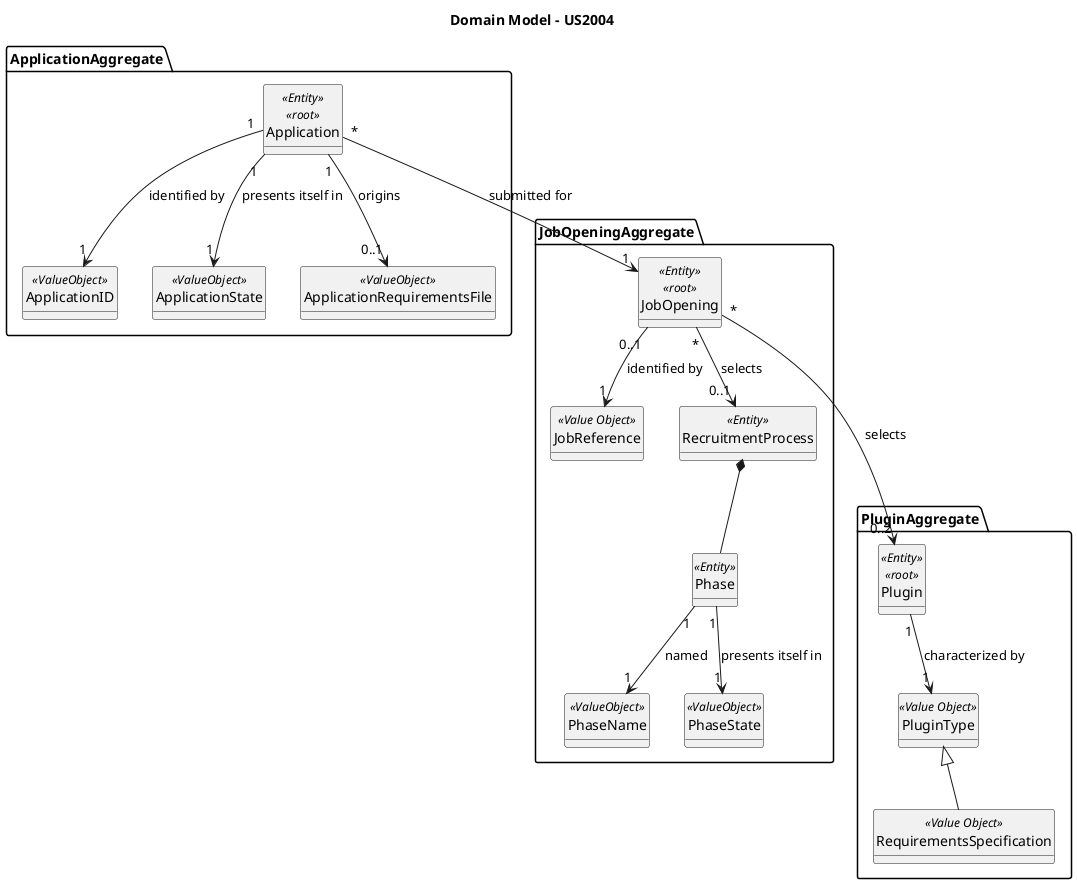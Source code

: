 @startuml
'skinparam linetype ortho
'left to right direction
hide circle
hide methods
title Domain Model - US2004

package JobOpeningAggregate {

class JobOpening <<Entity>> \n <<root>>{
}
class JobReference <<Value Object>> {}
class RecruitmentProcess <<Entity>>{}
class Phase <<Entity>>{}
class PhaseName <<ValueObject>>
class PhaseState <<ValueObject>>

}

package ApplicationAggregate {

class Application <<Entity>> \n <<root>>{}
class ApplicationID <<ValueObject>>{}
class ApplicationState <<ValueObject>>
class ApplicationRequirementsFile <<ValueObject>>

}


package PluginAggregate {
class Plugin <<Entity>> \n <<root>>{
}
class PluginType  <<Value Object>>

class RequirementsSpecification <<Value Object>>{}
}


Plugin "1" --> "1" PluginType : characterized by
PluginType <|-- RequirementsSpecification

JobOpening "0..1" --> "1" JobReference : identified by
JobOpening "*" ---> "0..2" Plugin : selects
JobOpening "*" --> "0..1" RecruitmentProcess : selects


Application "*" --> "1" JobOpening : submitted for
Application "1" --> "1" ApplicationID : identified by
Application "1" --> "1" ApplicationState : presents itself in
Application "1" --> "0..1" ApplicationRequirementsFile : origins


RecruitmentProcess *-- Phase
Phase "1" --> "1" PhaseName : named
Phase "1" --> "1" PhaseState : presents itself in


@enduml
